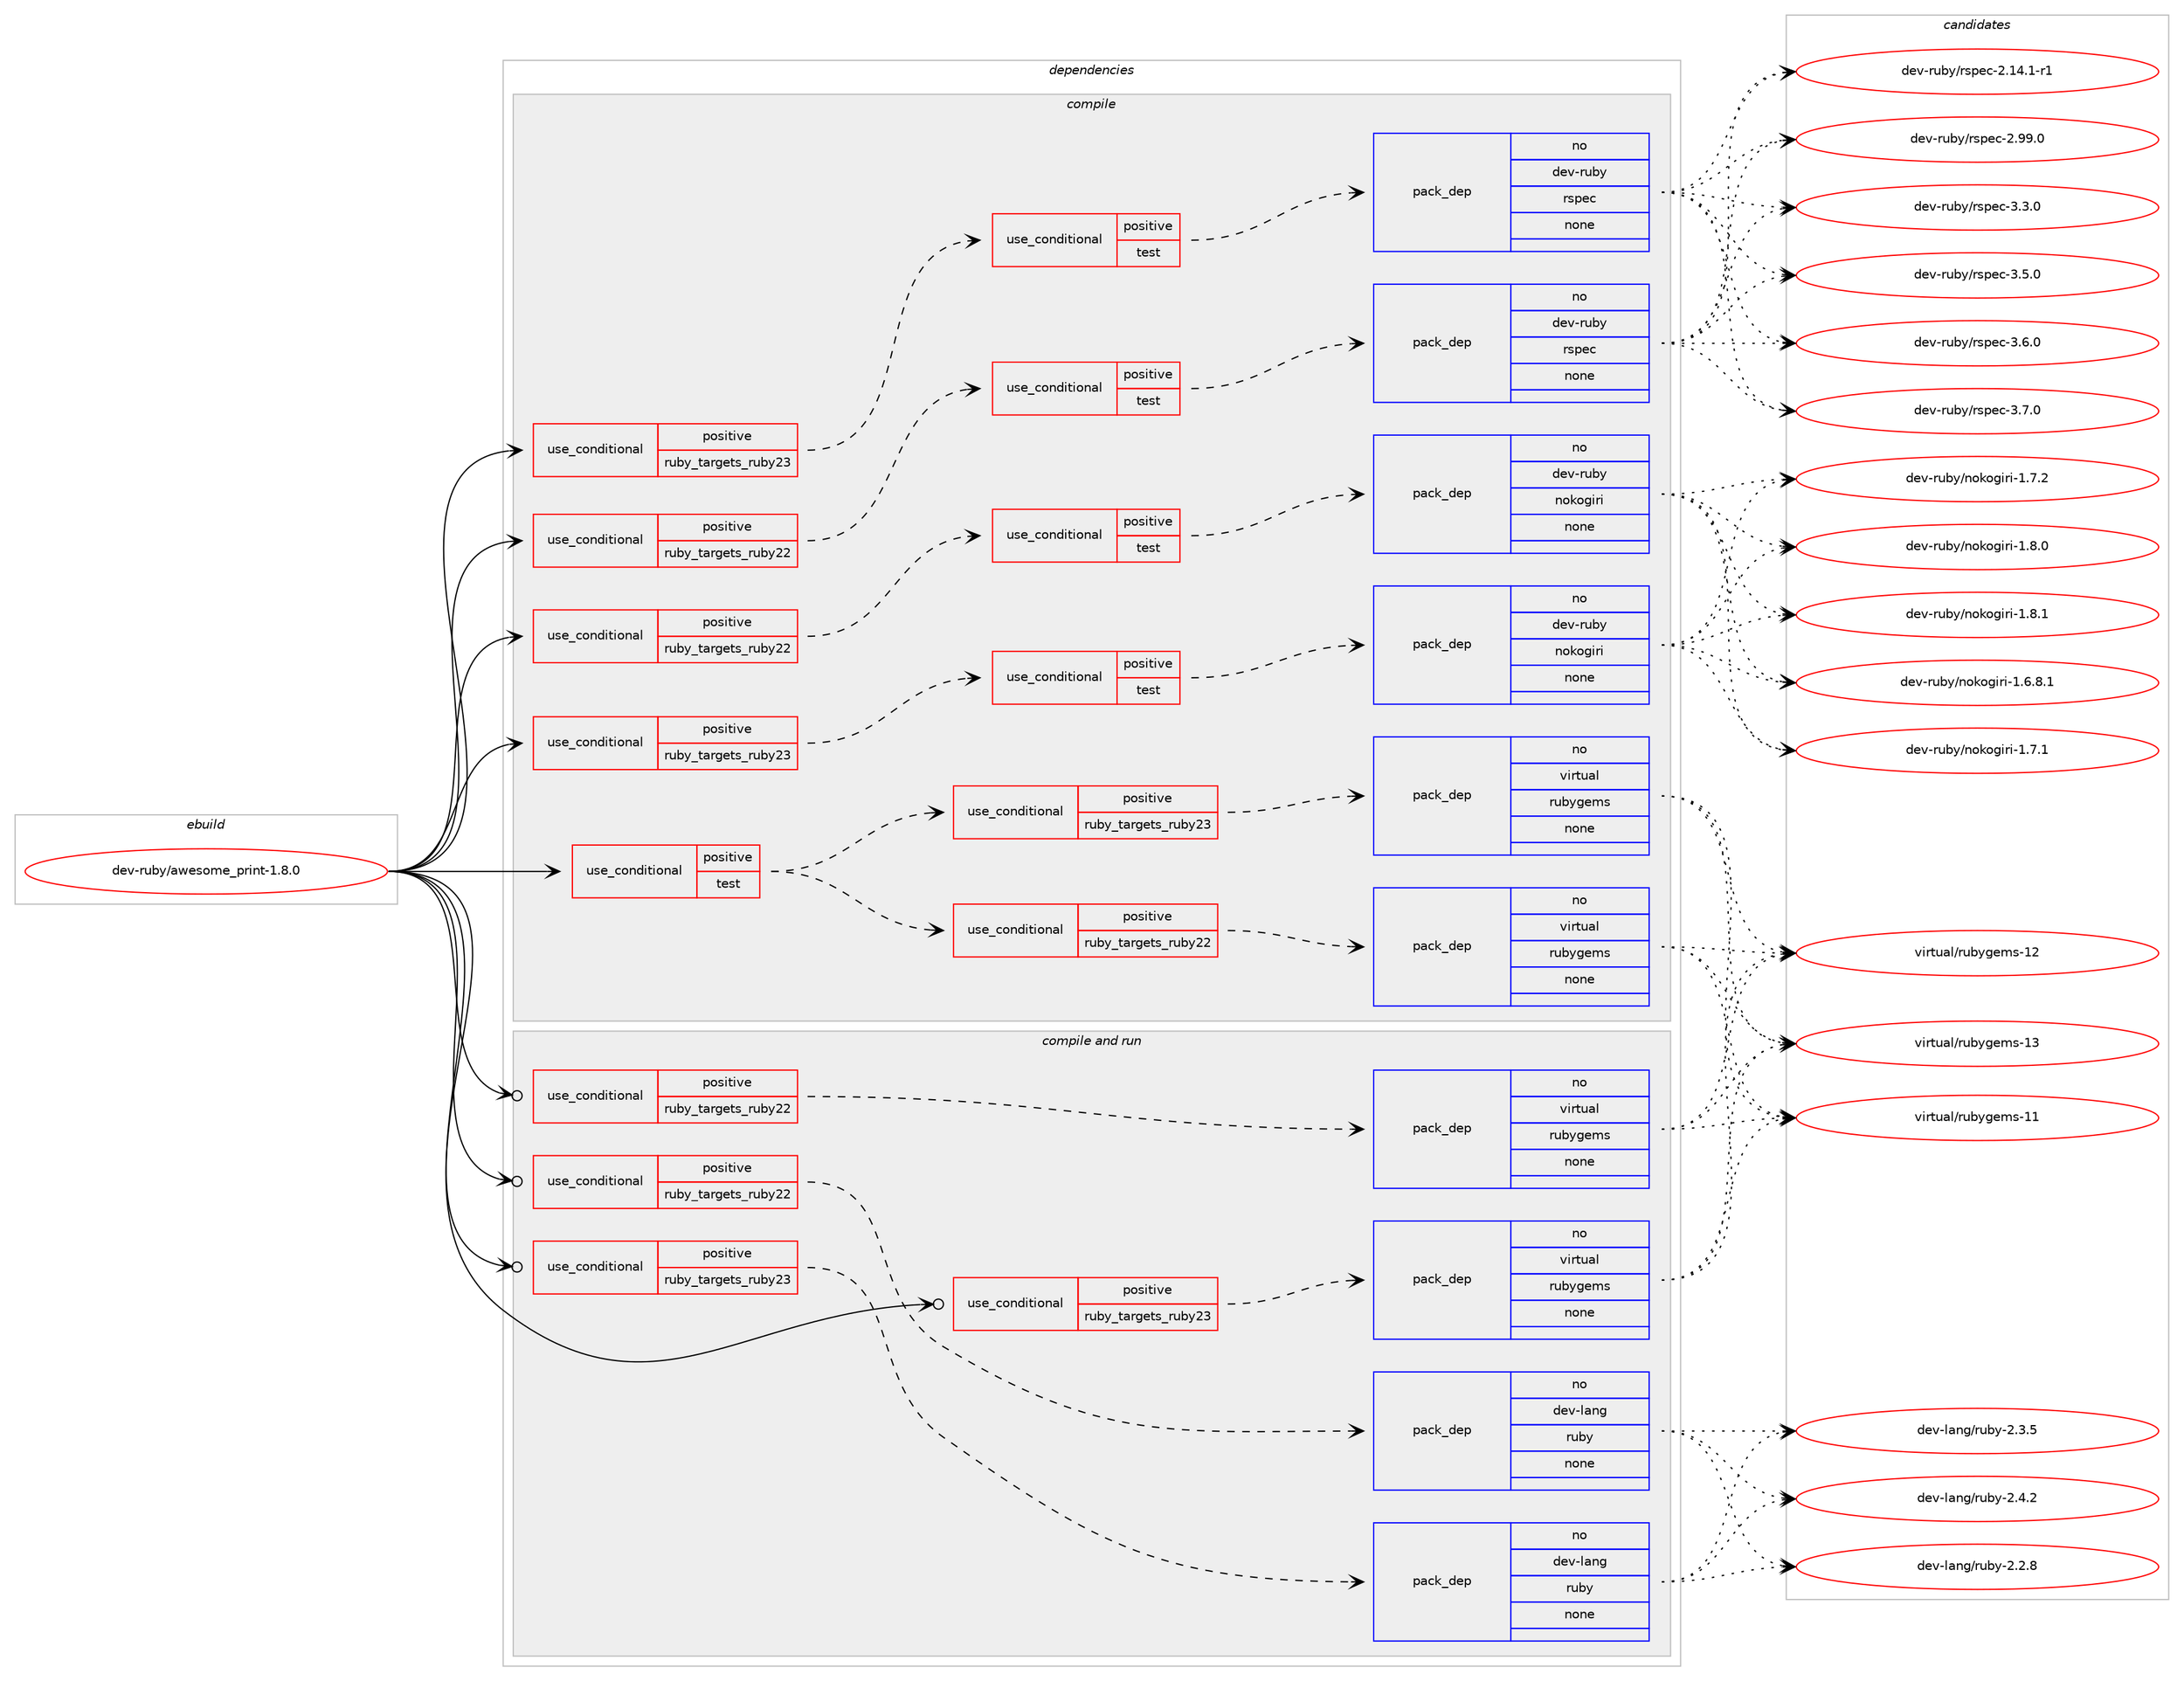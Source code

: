 digraph prolog {

# *************
# Graph options
# *************

newrank=true;
concentrate=true;
compound=true;
graph [rankdir=LR,fontname=Helvetica,fontsize=10,ranksep=1.5];#, ranksep=2.5, nodesep=0.2];
edge  [arrowhead=vee];
node  [fontname=Helvetica,fontsize=10];

# **********
# The ebuild
# **********

subgraph cluster_leftcol {
color=gray;
rank=same;
label=<<i>ebuild</i>>;
id [label="dev-ruby/awesome_print-1.8.0", color=red, width=4, href="../dev-ruby/awesome_print-1.8.0.svg"];
}

# ****************
# The dependencies
# ****************

subgraph cluster_midcol {
color=gray;
label=<<i>dependencies</i>>;
subgraph cluster_compile {
fillcolor="#eeeeee";
style=filled;
label=<<i>compile</i>>;
subgraph cond52033 {
dependency229015 [label=<<TABLE BORDER="0" CELLBORDER="1" CELLSPACING="0" CELLPADDING="4"><TR><TD ROWSPAN="3" CELLPADDING="10">use_conditional</TD></TR><TR><TD>positive</TD></TR><TR><TD>ruby_targets_ruby22</TD></TR></TABLE>>, shape=none, color=red];
subgraph cond52034 {
dependency229016 [label=<<TABLE BORDER="0" CELLBORDER="1" CELLSPACING="0" CELLPADDING="4"><TR><TD ROWSPAN="3" CELLPADDING="10">use_conditional</TD></TR><TR><TD>positive</TD></TR><TR><TD>test</TD></TR></TABLE>>, shape=none, color=red];
subgraph pack172908 {
dependency229017 [label=<<TABLE BORDER="0" CELLBORDER="1" CELLSPACING="0" CELLPADDING="4" WIDTH="220"><TR><TD ROWSPAN="6" CELLPADDING="30">pack_dep</TD></TR><TR><TD WIDTH="110">no</TD></TR><TR><TD>dev-ruby</TD></TR><TR><TD>nokogiri</TD></TR><TR><TD>none</TD></TR><TR><TD></TD></TR></TABLE>>, shape=none, color=blue];
}
dependency229016:e -> dependency229017:w [weight=20,style="dashed",arrowhead="vee"];
}
dependency229015:e -> dependency229016:w [weight=20,style="dashed",arrowhead="vee"];
}
id:e -> dependency229015:w [weight=20,style="solid",arrowhead="vee"];
subgraph cond52035 {
dependency229018 [label=<<TABLE BORDER="0" CELLBORDER="1" CELLSPACING="0" CELLPADDING="4"><TR><TD ROWSPAN="3" CELLPADDING="10">use_conditional</TD></TR><TR><TD>positive</TD></TR><TR><TD>ruby_targets_ruby22</TD></TR></TABLE>>, shape=none, color=red];
subgraph cond52036 {
dependency229019 [label=<<TABLE BORDER="0" CELLBORDER="1" CELLSPACING="0" CELLPADDING="4"><TR><TD ROWSPAN="3" CELLPADDING="10">use_conditional</TD></TR><TR><TD>positive</TD></TR><TR><TD>test</TD></TR></TABLE>>, shape=none, color=red];
subgraph pack172909 {
dependency229020 [label=<<TABLE BORDER="0" CELLBORDER="1" CELLSPACING="0" CELLPADDING="4" WIDTH="220"><TR><TD ROWSPAN="6" CELLPADDING="30">pack_dep</TD></TR><TR><TD WIDTH="110">no</TD></TR><TR><TD>dev-ruby</TD></TR><TR><TD>rspec</TD></TR><TR><TD>none</TD></TR><TR><TD></TD></TR></TABLE>>, shape=none, color=blue];
}
dependency229019:e -> dependency229020:w [weight=20,style="dashed",arrowhead="vee"];
}
dependency229018:e -> dependency229019:w [weight=20,style="dashed",arrowhead="vee"];
}
id:e -> dependency229018:w [weight=20,style="solid",arrowhead="vee"];
subgraph cond52037 {
dependency229021 [label=<<TABLE BORDER="0" CELLBORDER="1" CELLSPACING="0" CELLPADDING="4"><TR><TD ROWSPAN="3" CELLPADDING="10">use_conditional</TD></TR><TR><TD>positive</TD></TR><TR><TD>ruby_targets_ruby23</TD></TR></TABLE>>, shape=none, color=red];
subgraph cond52038 {
dependency229022 [label=<<TABLE BORDER="0" CELLBORDER="1" CELLSPACING="0" CELLPADDING="4"><TR><TD ROWSPAN="3" CELLPADDING="10">use_conditional</TD></TR><TR><TD>positive</TD></TR><TR><TD>test</TD></TR></TABLE>>, shape=none, color=red];
subgraph pack172910 {
dependency229023 [label=<<TABLE BORDER="0" CELLBORDER="1" CELLSPACING="0" CELLPADDING="4" WIDTH="220"><TR><TD ROWSPAN="6" CELLPADDING="30">pack_dep</TD></TR><TR><TD WIDTH="110">no</TD></TR><TR><TD>dev-ruby</TD></TR><TR><TD>nokogiri</TD></TR><TR><TD>none</TD></TR><TR><TD></TD></TR></TABLE>>, shape=none, color=blue];
}
dependency229022:e -> dependency229023:w [weight=20,style="dashed",arrowhead="vee"];
}
dependency229021:e -> dependency229022:w [weight=20,style="dashed",arrowhead="vee"];
}
id:e -> dependency229021:w [weight=20,style="solid",arrowhead="vee"];
subgraph cond52039 {
dependency229024 [label=<<TABLE BORDER="0" CELLBORDER="1" CELLSPACING="0" CELLPADDING="4"><TR><TD ROWSPAN="3" CELLPADDING="10">use_conditional</TD></TR><TR><TD>positive</TD></TR><TR><TD>ruby_targets_ruby23</TD></TR></TABLE>>, shape=none, color=red];
subgraph cond52040 {
dependency229025 [label=<<TABLE BORDER="0" CELLBORDER="1" CELLSPACING="0" CELLPADDING="4"><TR><TD ROWSPAN="3" CELLPADDING="10">use_conditional</TD></TR><TR><TD>positive</TD></TR><TR><TD>test</TD></TR></TABLE>>, shape=none, color=red];
subgraph pack172911 {
dependency229026 [label=<<TABLE BORDER="0" CELLBORDER="1" CELLSPACING="0" CELLPADDING="4" WIDTH="220"><TR><TD ROWSPAN="6" CELLPADDING="30">pack_dep</TD></TR><TR><TD WIDTH="110">no</TD></TR><TR><TD>dev-ruby</TD></TR><TR><TD>rspec</TD></TR><TR><TD>none</TD></TR><TR><TD></TD></TR></TABLE>>, shape=none, color=blue];
}
dependency229025:e -> dependency229026:w [weight=20,style="dashed",arrowhead="vee"];
}
dependency229024:e -> dependency229025:w [weight=20,style="dashed",arrowhead="vee"];
}
id:e -> dependency229024:w [weight=20,style="solid",arrowhead="vee"];
subgraph cond52041 {
dependency229027 [label=<<TABLE BORDER="0" CELLBORDER="1" CELLSPACING="0" CELLPADDING="4"><TR><TD ROWSPAN="3" CELLPADDING="10">use_conditional</TD></TR><TR><TD>positive</TD></TR><TR><TD>test</TD></TR></TABLE>>, shape=none, color=red];
subgraph cond52042 {
dependency229028 [label=<<TABLE BORDER="0" CELLBORDER="1" CELLSPACING="0" CELLPADDING="4"><TR><TD ROWSPAN="3" CELLPADDING="10">use_conditional</TD></TR><TR><TD>positive</TD></TR><TR><TD>ruby_targets_ruby22</TD></TR></TABLE>>, shape=none, color=red];
subgraph pack172912 {
dependency229029 [label=<<TABLE BORDER="0" CELLBORDER="1" CELLSPACING="0" CELLPADDING="4" WIDTH="220"><TR><TD ROWSPAN="6" CELLPADDING="30">pack_dep</TD></TR><TR><TD WIDTH="110">no</TD></TR><TR><TD>virtual</TD></TR><TR><TD>rubygems</TD></TR><TR><TD>none</TD></TR><TR><TD></TD></TR></TABLE>>, shape=none, color=blue];
}
dependency229028:e -> dependency229029:w [weight=20,style="dashed",arrowhead="vee"];
}
dependency229027:e -> dependency229028:w [weight=20,style="dashed",arrowhead="vee"];
subgraph cond52043 {
dependency229030 [label=<<TABLE BORDER="0" CELLBORDER="1" CELLSPACING="0" CELLPADDING="4"><TR><TD ROWSPAN="3" CELLPADDING="10">use_conditional</TD></TR><TR><TD>positive</TD></TR><TR><TD>ruby_targets_ruby23</TD></TR></TABLE>>, shape=none, color=red];
subgraph pack172913 {
dependency229031 [label=<<TABLE BORDER="0" CELLBORDER="1" CELLSPACING="0" CELLPADDING="4" WIDTH="220"><TR><TD ROWSPAN="6" CELLPADDING="30">pack_dep</TD></TR><TR><TD WIDTH="110">no</TD></TR><TR><TD>virtual</TD></TR><TR><TD>rubygems</TD></TR><TR><TD>none</TD></TR><TR><TD></TD></TR></TABLE>>, shape=none, color=blue];
}
dependency229030:e -> dependency229031:w [weight=20,style="dashed",arrowhead="vee"];
}
dependency229027:e -> dependency229030:w [weight=20,style="dashed",arrowhead="vee"];
}
id:e -> dependency229027:w [weight=20,style="solid",arrowhead="vee"];
}
subgraph cluster_compileandrun {
fillcolor="#eeeeee";
style=filled;
label=<<i>compile and run</i>>;
subgraph cond52044 {
dependency229032 [label=<<TABLE BORDER="0" CELLBORDER="1" CELLSPACING="0" CELLPADDING="4"><TR><TD ROWSPAN="3" CELLPADDING="10">use_conditional</TD></TR><TR><TD>positive</TD></TR><TR><TD>ruby_targets_ruby22</TD></TR></TABLE>>, shape=none, color=red];
subgraph pack172914 {
dependency229033 [label=<<TABLE BORDER="0" CELLBORDER="1" CELLSPACING="0" CELLPADDING="4" WIDTH="220"><TR><TD ROWSPAN="6" CELLPADDING="30">pack_dep</TD></TR><TR><TD WIDTH="110">no</TD></TR><TR><TD>dev-lang</TD></TR><TR><TD>ruby</TD></TR><TR><TD>none</TD></TR><TR><TD></TD></TR></TABLE>>, shape=none, color=blue];
}
dependency229032:e -> dependency229033:w [weight=20,style="dashed",arrowhead="vee"];
}
id:e -> dependency229032:w [weight=20,style="solid",arrowhead="odotvee"];
subgraph cond52045 {
dependency229034 [label=<<TABLE BORDER="0" CELLBORDER="1" CELLSPACING="0" CELLPADDING="4"><TR><TD ROWSPAN="3" CELLPADDING="10">use_conditional</TD></TR><TR><TD>positive</TD></TR><TR><TD>ruby_targets_ruby22</TD></TR></TABLE>>, shape=none, color=red];
subgraph pack172915 {
dependency229035 [label=<<TABLE BORDER="0" CELLBORDER="1" CELLSPACING="0" CELLPADDING="4" WIDTH="220"><TR><TD ROWSPAN="6" CELLPADDING="30">pack_dep</TD></TR><TR><TD WIDTH="110">no</TD></TR><TR><TD>virtual</TD></TR><TR><TD>rubygems</TD></TR><TR><TD>none</TD></TR><TR><TD></TD></TR></TABLE>>, shape=none, color=blue];
}
dependency229034:e -> dependency229035:w [weight=20,style="dashed",arrowhead="vee"];
}
id:e -> dependency229034:w [weight=20,style="solid",arrowhead="odotvee"];
subgraph cond52046 {
dependency229036 [label=<<TABLE BORDER="0" CELLBORDER="1" CELLSPACING="0" CELLPADDING="4"><TR><TD ROWSPAN="3" CELLPADDING="10">use_conditional</TD></TR><TR><TD>positive</TD></TR><TR><TD>ruby_targets_ruby23</TD></TR></TABLE>>, shape=none, color=red];
subgraph pack172916 {
dependency229037 [label=<<TABLE BORDER="0" CELLBORDER="1" CELLSPACING="0" CELLPADDING="4" WIDTH="220"><TR><TD ROWSPAN="6" CELLPADDING="30">pack_dep</TD></TR><TR><TD WIDTH="110">no</TD></TR><TR><TD>dev-lang</TD></TR><TR><TD>ruby</TD></TR><TR><TD>none</TD></TR><TR><TD></TD></TR></TABLE>>, shape=none, color=blue];
}
dependency229036:e -> dependency229037:w [weight=20,style="dashed",arrowhead="vee"];
}
id:e -> dependency229036:w [weight=20,style="solid",arrowhead="odotvee"];
subgraph cond52047 {
dependency229038 [label=<<TABLE BORDER="0" CELLBORDER="1" CELLSPACING="0" CELLPADDING="4"><TR><TD ROWSPAN="3" CELLPADDING="10">use_conditional</TD></TR><TR><TD>positive</TD></TR><TR><TD>ruby_targets_ruby23</TD></TR></TABLE>>, shape=none, color=red];
subgraph pack172917 {
dependency229039 [label=<<TABLE BORDER="0" CELLBORDER="1" CELLSPACING="0" CELLPADDING="4" WIDTH="220"><TR><TD ROWSPAN="6" CELLPADDING="30">pack_dep</TD></TR><TR><TD WIDTH="110">no</TD></TR><TR><TD>virtual</TD></TR><TR><TD>rubygems</TD></TR><TR><TD>none</TD></TR><TR><TD></TD></TR></TABLE>>, shape=none, color=blue];
}
dependency229038:e -> dependency229039:w [weight=20,style="dashed",arrowhead="vee"];
}
id:e -> dependency229038:w [weight=20,style="solid",arrowhead="odotvee"];
}
subgraph cluster_run {
fillcolor="#eeeeee";
style=filled;
label=<<i>run</i>>;
}
}

# **************
# The candidates
# **************

subgraph cluster_choices {
rank=same;
color=gray;
label=<<i>candidates</i>>;

subgraph choice172908 {
color=black;
nodesep=1;
choice1001011184511411798121471101111071111031051141054549465446564649 [label="dev-ruby/nokogiri-1.6.8.1", color=red, width=4,href="../dev-ruby/nokogiri-1.6.8.1.svg"];
choice100101118451141179812147110111107111103105114105454946554649 [label="dev-ruby/nokogiri-1.7.1", color=red, width=4,href="../dev-ruby/nokogiri-1.7.1.svg"];
choice100101118451141179812147110111107111103105114105454946554650 [label="dev-ruby/nokogiri-1.7.2", color=red, width=4,href="../dev-ruby/nokogiri-1.7.2.svg"];
choice100101118451141179812147110111107111103105114105454946564648 [label="dev-ruby/nokogiri-1.8.0", color=red, width=4,href="../dev-ruby/nokogiri-1.8.0.svg"];
choice100101118451141179812147110111107111103105114105454946564649 [label="dev-ruby/nokogiri-1.8.1", color=red, width=4,href="../dev-ruby/nokogiri-1.8.1.svg"];
dependency229017:e -> choice1001011184511411798121471101111071111031051141054549465446564649:w [style=dotted,weight="100"];
dependency229017:e -> choice100101118451141179812147110111107111103105114105454946554649:w [style=dotted,weight="100"];
dependency229017:e -> choice100101118451141179812147110111107111103105114105454946554650:w [style=dotted,weight="100"];
dependency229017:e -> choice100101118451141179812147110111107111103105114105454946564648:w [style=dotted,weight="100"];
dependency229017:e -> choice100101118451141179812147110111107111103105114105454946564649:w [style=dotted,weight="100"];
}
subgraph choice172909 {
color=black;
nodesep=1;
choice10010111845114117981214711411511210199455046495246494511449 [label="dev-ruby/rspec-2.14.1-r1", color=red, width=4,href="../dev-ruby/rspec-2.14.1-r1.svg"];
choice1001011184511411798121471141151121019945504657574648 [label="dev-ruby/rspec-2.99.0", color=red, width=4,href="../dev-ruby/rspec-2.99.0.svg"];
choice10010111845114117981214711411511210199455146514648 [label="dev-ruby/rspec-3.3.0", color=red, width=4,href="../dev-ruby/rspec-3.3.0.svg"];
choice10010111845114117981214711411511210199455146534648 [label="dev-ruby/rspec-3.5.0", color=red, width=4,href="../dev-ruby/rspec-3.5.0.svg"];
choice10010111845114117981214711411511210199455146544648 [label="dev-ruby/rspec-3.6.0", color=red, width=4,href="../dev-ruby/rspec-3.6.0.svg"];
choice10010111845114117981214711411511210199455146554648 [label="dev-ruby/rspec-3.7.0", color=red, width=4,href="../dev-ruby/rspec-3.7.0.svg"];
dependency229020:e -> choice10010111845114117981214711411511210199455046495246494511449:w [style=dotted,weight="100"];
dependency229020:e -> choice1001011184511411798121471141151121019945504657574648:w [style=dotted,weight="100"];
dependency229020:e -> choice10010111845114117981214711411511210199455146514648:w [style=dotted,weight="100"];
dependency229020:e -> choice10010111845114117981214711411511210199455146534648:w [style=dotted,weight="100"];
dependency229020:e -> choice10010111845114117981214711411511210199455146544648:w [style=dotted,weight="100"];
dependency229020:e -> choice10010111845114117981214711411511210199455146554648:w [style=dotted,weight="100"];
}
subgraph choice172910 {
color=black;
nodesep=1;
choice1001011184511411798121471101111071111031051141054549465446564649 [label="dev-ruby/nokogiri-1.6.8.1", color=red, width=4,href="../dev-ruby/nokogiri-1.6.8.1.svg"];
choice100101118451141179812147110111107111103105114105454946554649 [label="dev-ruby/nokogiri-1.7.1", color=red, width=4,href="../dev-ruby/nokogiri-1.7.1.svg"];
choice100101118451141179812147110111107111103105114105454946554650 [label="dev-ruby/nokogiri-1.7.2", color=red, width=4,href="../dev-ruby/nokogiri-1.7.2.svg"];
choice100101118451141179812147110111107111103105114105454946564648 [label="dev-ruby/nokogiri-1.8.0", color=red, width=4,href="../dev-ruby/nokogiri-1.8.0.svg"];
choice100101118451141179812147110111107111103105114105454946564649 [label="dev-ruby/nokogiri-1.8.1", color=red, width=4,href="../dev-ruby/nokogiri-1.8.1.svg"];
dependency229023:e -> choice1001011184511411798121471101111071111031051141054549465446564649:w [style=dotted,weight="100"];
dependency229023:e -> choice100101118451141179812147110111107111103105114105454946554649:w [style=dotted,weight="100"];
dependency229023:e -> choice100101118451141179812147110111107111103105114105454946554650:w [style=dotted,weight="100"];
dependency229023:e -> choice100101118451141179812147110111107111103105114105454946564648:w [style=dotted,weight="100"];
dependency229023:e -> choice100101118451141179812147110111107111103105114105454946564649:w [style=dotted,weight="100"];
}
subgraph choice172911 {
color=black;
nodesep=1;
choice10010111845114117981214711411511210199455046495246494511449 [label="dev-ruby/rspec-2.14.1-r1", color=red, width=4,href="../dev-ruby/rspec-2.14.1-r1.svg"];
choice1001011184511411798121471141151121019945504657574648 [label="dev-ruby/rspec-2.99.0", color=red, width=4,href="../dev-ruby/rspec-2.99.0.svg"];
choice10010111845114117981214711411511210199455146514648 [label="dev-ruby/rspec-3.3.0", color=red, width=4,href="../dev-ruby/rspec-3.3.0.svg"];
choice10010111845114117981214711411511210199455146534648 [label="dev-ruby/rspec-3.5.0", color=red, width=4,href="../dev-ruby/rspec-3.5.0.svg"];
choice10010111845114117981214711411511210199455146544648 [label="dev-ruby/rspec-3.6.0", color=red, width=4,href="../dev-ruby/rspec-3.6.0.svg"];
choice10010111845114117981214711411511210199455146554648 [label="dev-ruby/rspec-3.7.0", color=red, width=4,href="../dev-ruby/rspec-3.7.0.svg"];
dependency229026:e -> choice10010111845114117981214711411511210199455046495246494511449:w [style=dotted,weight="100"];
dependency229026:e -> choice1001011184511411798121471141151121019945504657574648:w [style=dotted,weight="100"];
dependency229026:e -> choice10010111845114117981214711411511210199455146514648:w [style=dotted,weight="100"];
dependency229026:e -> choice10010111845114117981214711411511210199455146534648:w [style=dotted,weight="100"];
dependency229026:e -> choice10010111845114117981214711411511210199455146544648:w [style=dotted,weight="100"];
dependency229026:e -> choice10010111845114117981214711411511210199455146554648:w [style=dotted,weight="100"];
}
subgraph choice172912 {
color=black;
nodesep=1;
choice118105114116117971084711411798121103101109115454949 [label="virtual/rubygems-11", color=red, width=4,href="../virtual/rubygems-11.svg"];
choice118105114116117971084711411798121103101109115454950 [label="virtual/rubygems-12", color=red, width=4,href="../virtual/rubygems-12.svg"];
choice118105114116117971084711411798121103101109115454951 [label="virtual/rubygems-13", color=red, width=4,href="../virtual/rubygems-13.svg"];
dependency229029:e -> choice118105114116117971084711411798121103101109115454949:w [style=dotted,weight="100"];
dependency229029:e -> choice118105114116117971084711411798121103101109115454950:w [style=dotted,weight="100"];
dependency229029:e -> choice118105114116117971084711411798121103101109115454951:w [style=dotted,weight="100"];
}
subgraph choice172913 {
color=black;
nodesep=1;
choice118105114116117971084711411798121103101109115454949 [label="virtual/rubygems-11", color=red, width=4,href="../virtual/rubygems-11.svg"];
choice118105114116117971084711411798121103101109115454950 [label="virtual/rubygems-12", color=red, width=4,href="../virtual/rubygems-12.svg"];
choice118105114116117971084711411798121103101109115454951 [label="virtual/rubygems-13", color=red, width=4,href="../virtual/rubygems-13.svg"];
dependency229031:e -> choice118105114116117971084711411798121103101109115454949:w [style=dotted,weight="100"];
dependency229031:e -> choice118105114116117971084711411798121103101109115454950:w [style=dotted,weight="100"];
dependency229031:e -> choice118105114116117971084711411798121103101109115454951:w [style=dotted,weight="100"];
}
subgraph choice172914 {
color=black;
nodesep=1;
choice10010111845108971101034711411798121455046504656 [label="dev-lang/ruby-2.2.8", color=red, width=4,href="../dev-lang/ruby-2.2.8.svg"];
choice10010111845108971101034711411798121455046514653 [label="dev-lang/ruby-2.3.5", color=red, width=4,href="../dev-lang/ruby-2.3.5.svg"];
choice10010111845108971101034711411798121455046524650 [label="dev-lang/ruby-2.4.2", color=red, width=4,href="../dev-lang/ruby-2.4.2.svg"];
dependency229033:e -> choice10010111845108971101034711411798121455046504656:w [style=dotted,weight="100"];
dependency229033:e -> choice10010111845108971101034711411798121455046514653:w [style=dotted,weight="100"];
dependency229033:e -> choice10010111845108971101034711411798121455046524650:w [style=dotted,weight="100"];
}
subgraph choice172915 {
color=black;
nodesep=1;
choice118105114116117971084711411798121103101109115454949 [label="virtual/rubygems-11", color=red, width=4,href="../virtual/rubygems-11.svg"];
choice118105114116117971084711411798121103101109115454950 [label="virtual/rubygems-12", color=red, width=4,href="../virtual/rubygems-12.svg"];
choice118105114116117971084711411798121103101109115454951 [label="virtual/rubygems-13", color=red, width=4,href="../virtual/rubygems-13.svg"];
dependency229035:e -> choice118105114116117971084711411798121103101109115454949:w [style=dotted,weight="100"];
dependency229035:e -> choice118105114116117971084711411798121103101109115454950:w [style=dotted,weight="100"];
dependency229035:e -> choice118105114116117971084711411798121103101109115454951:w [style=dotted,weight="100"];
}
subgraph choice172916 {
color=black;
nodesep=1;
choice10010111845108971101034711411798121455046504656 [label="dev-lang/ruby-2.2.8", color=red, width=4,href="../dev-lang/ruby-2.2.8.svg"];
choice10010111845108971101034711411798121455046514653 [label="dev-lang/ruby-2.3.5", color=red, width=4,href="../dev-lang/ruby-2.3.5.svg"];
choice10010111845108971101034711411798121455046524650 [label="dev-lang/ruby-2.4.2", color=red, width=4,href="../dev-lang/ruby-2.4.2.svg"];
dependency229037:e -> choice10010111845108971101034711411798121455046504656:w [style=dotted,weight="100"];
dependency229037:e -> choice10010111845108971101034711411798121455046514653:w [style=dotted,weight="100"];
dependency229037:e -> choice10010111845108971101034711411798121455046524650:w [style=dotted,weight="100"];
}
subgraph choice172917 {
color=black;
nodesep=1;
choice118105114116117971084711411798121103101109115454949 [label="virtual/rubygems-11", color=red, width=4,href="../virtual/rubygems-11.svg"];
choice118105114116117971084711411798121103101109115454950 [label="virtual/rubygems-12", color=red, width=4,href="../virtual/rubygems-12.svg"];
choice118105114116117971084711411798121103101109115454951 [label="virtual/rubygems-13", color=red, width=4,href="../virtual/rubygems-13.svg"];
dependency229039:e -> choice118105114116117971084711411798121103101109115454949:w [style=dotted,weight="100"];
dependency229039:e -> choice118105114116117971084711411798121103101109115454950:w [style=dotted,weight="100"];
dependency229039:e -> choice118105114116117971084711411798121103101109115454951:w [style=dotted,weight="100"];
}
}

}
